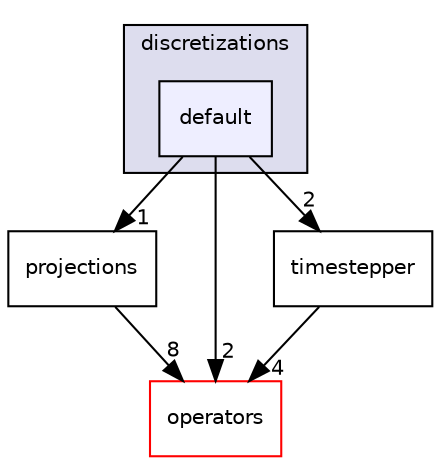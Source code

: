 digraph "default" {
  compound=true
  node [ fontsize="10", fontname="Helvetica"];
  edge [ labelfontsize="10", labelfontname="Helvetica"];
  subgraph clusterdir_41d9f5b39c5179ec920a2832d15c1859 {
    graph [ bgcolor="#ddddee", pencolor="black", label="discretizations" fontname="Helvetica", fontsize="10", URL="dir_41d9f5b39c5179ec920a2832d15c1859.html"]
  dir_f9bbd6e2e57b25448e7fd38e311707ee [shape=box, label="default", style="filled", fillcolor="#eeeeff", pencolor="black", URL="dir_f9bbd6e2e57b25448e7fd38e311707ee.html"];
  }
  dir_422e9240d05ce838e6f6483d1fde367d [shape=box label="projections" URL="dir_422e9240d05ce838e6f6483d1fde367d.html"];
  dir_8eae17099f455a1cfbd2c25e13098b8a [shape=box label="operators" fillcolor="white" style="filled" color="red" URL="dir_8eae17099f455a1cfbd2c25e13098b8a.html"];
  dir_af7047e8b8f103b627ea592a78989197 [shape=box label="timestepper" URL="dir_af7047e8b8f103b627ea592a78989197.html"];
  dir_422e9240d05ce838e6f6483d1fde367d->dir_8eae17099f455a1cfbd2c25e13098b8a [headlabel="8", labeldistance=1.5 headhref="dir_000023_000007.html"];
  dir_f9bbd6e2e57b25448e7fd38e311707ee->dir_422e9240d05ce838e6f6483d1fde367d [headlabel="1", labeldistance=1.5 headhref="dir_000026_000023.html"];
  dir_f9bbd6e2e57b25448e7fd38e311707ee->dir_8eae17099f455a1cfbd2c25e13098b8a [headlabel="2", labeldistance=1.5 headhref="dir_000026_000007.html"];
  dir_f9bbd6e2e57b25448e7fd38e311707ee->dir_af7047e8b8f103b627ea592a78989197 [headlabel="2", labeldistance=1.5 headhref="dir_000026_000004.html"];
  dir_af7047e8b8f103b627ea592a78989197->dir_8eae17099f455a1cfbd2c25e13098b8a [headlabel="4", labeldistance=1.5 headhref="dir_000004_000007.html"];
}
